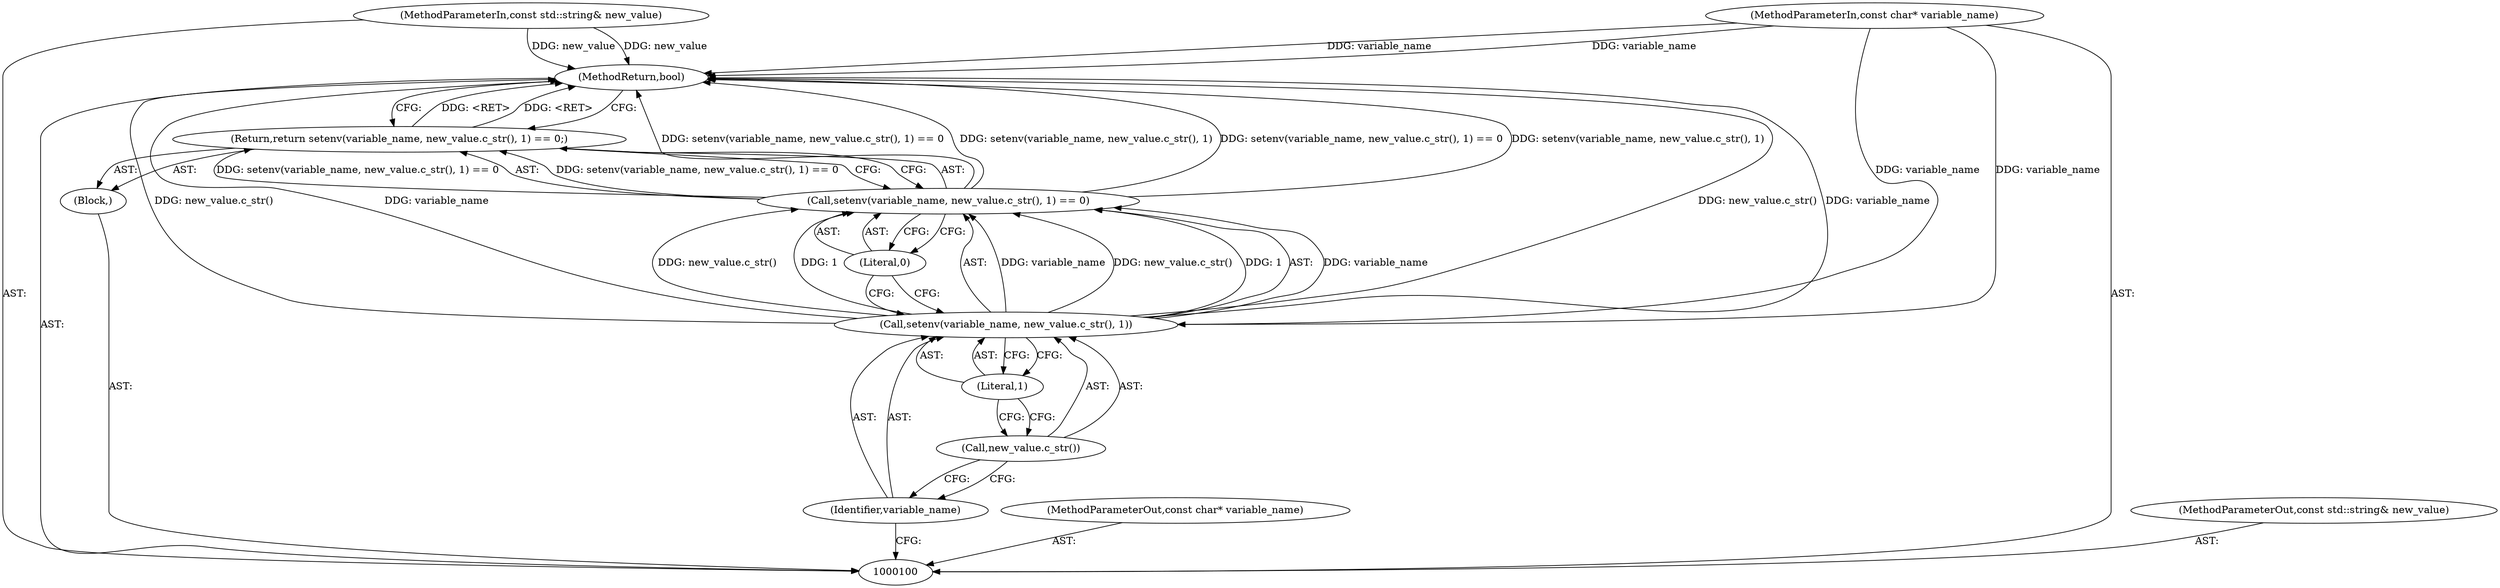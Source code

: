 digraph "1_Chrome_c10688623b331e0c72c502b718cff5016de61f85" {
"1000101" [label="(MethodParameterIn,const char* variable_name)"];
"1000132" [label="(MethodParameterOut,const char* variable_name)"];
"1000111" [label="(MethodReturn,bool)"];
"1000102" [label="(MethodParameterIn,const std::string& new_value)"];
"1000133" [label="(MethodParameterOut,const std::string& new_value)"];
"1000103" [label="(Block,)"];
"1000105" [label="(Call,setenv(variable_name, new_value.c_str(), 1) == 0)"];
"1000106" [label="(Call,setenv(variable_name, new_value.c_str(), 1))"];
"1000107" [label="(Identifier,variable_name)"];
"1000108" [label="(Call,new_value.c_str())"];
"1000104" [label="(Return,return setenv(variable_name, new_value.c_str(), 1) == 0;)"];
"1000109" [label="(Literal,1)"];
"1000110" [label="(Literal,0)"];
"1000101" -> "1000100"  [label="AST: "];
"1000101" -> "1000111"  [label="DDG: variable_name"];
"1000101" -> "1000106"  [label="DDG: variable_name"];
"1000132" -> "1000100"  [label="AST: "];
"1000111" -> "1000100"  [label="AST: "];
"1000111" -> "1000104"  [label="CFG: "];
"1000106" -> "1000111"  [label="DDG: new_value.c_str()"];
"1000106" -> "1000111"  [label="DDG: variable_name"];
"1000105" -> "1000111"  [label="DDG: setenv(variable_name, new_value.c_str(), 1) == 0"];
"1000105" -> "1000111"  [label="DDG: setenv(variable_name, new_value.c_str(), 1)"];
"1000102" -> "1000111"  [label="DDG: new_value"];
"1000101" -> "1000111"  [label="DDG: variable_name"];
"1000104" -> "1000111"  [label="DDG: <RET>"];
"1000102" -> "1000100"  [label="AST: "];
"1000102" -> "1000111"  [label="DDG: new_value"];
"1000133" -> "1000100"  [label="AST: "];
"1000103" -> "1000100"  [label="AST: "];
"1000104" -> "1000103"  [label="AST: "];
"1000105" -> "1000104"  [label="AST: "];
"1000105" -> "1000110"  [label="CFG: "];
"1000106" -> "1000105"  [label="AST: "];
"1000110" -> "1000105"  [label="AST: "];
"1000104" -> "1000105"  [label="CFG: "];
"1000105" -> "1000111"  [label="DDG: setenv(variable_name, new_value.c_str(), 1) == 0"];
"1000105" -> "1000111"  [label="DDG: setenv(variable_name, new_value.c_str(), 1)"];
"1000105" -> "1000104"  [label="DDG: setenv(variable_name, new_value.c_str(), 1) == 0"];
"1000106" -> "1000105"  [label="DDG: variable_name"];
"1000106" -> "1000105"  [label="DDG: new_value.c_str()"];
"1000106" -> "1000105"  [label="DDG: 1"];
"1000106" -> "1000105"  [label="AST: "];
"1000106" -> "1000109"  [label="CFG: "];
"1000107" -> "1000106"  [label="AST: "];
"1000108" -> "1000106"  [label="AST: "];
"1000109" -> "1000106"  [label="AST: "];
"1000110" -> "1000106"  [label="CFG: "];
"1000106" -> "1000111"  [label="DDG: new_value.c_str()"];
"1000106" -> "1000111"  [label="DDG: variable_name"];
"1000106" -> "1000105"  [label="DDG: variable_name"];
"1000106" -> "1000105"  [label="DDG: new_value.c_str()"];
"1000106" -> "1000105"  [label="DDG: 1"];
"1000101" -> "1000106"  [label="DDG: variable_name"];
"1000107" -> "1000106"  [label="AST: "];
"1000107" -> "1000100"  [label="CFG: "];
"1000108" -> "1000107"  [label="CFG: "];
"1000108" -> "1000106"  [label="AST: "];
"1000108" -> "1000107"  [label="CFG: "];
"1000109" -> "1000108"  [label="CFG: "];
"1000104" -> "1000103"  [label="AST: "];
"1000104" -> "1000105"  [label="CFG: "];
"1000105" -> "1000104"  [label="AST: "];
"1000111" -> "1000104"  [label="CFG: "];
"1000104" -> "1000111"  [label="DDG: <RET>"];
"1000105" -> "1000104"  [label="DDG: setenv(variable_name, new_value.c_str(), 1) == 0"];
"1000109" -> "1000106"  [label="AST: "];
"1000109" -> "1000108"  [label="CFG: "];
"1000106" -> "1000109"  [label="CFG: "];
"1000110" -> "1000105"  [label="AST: "];
"1000110" -> "1000106"  [label="CFG: "];
"1000105" -> "1000110"  [label="CFG: "];
}
